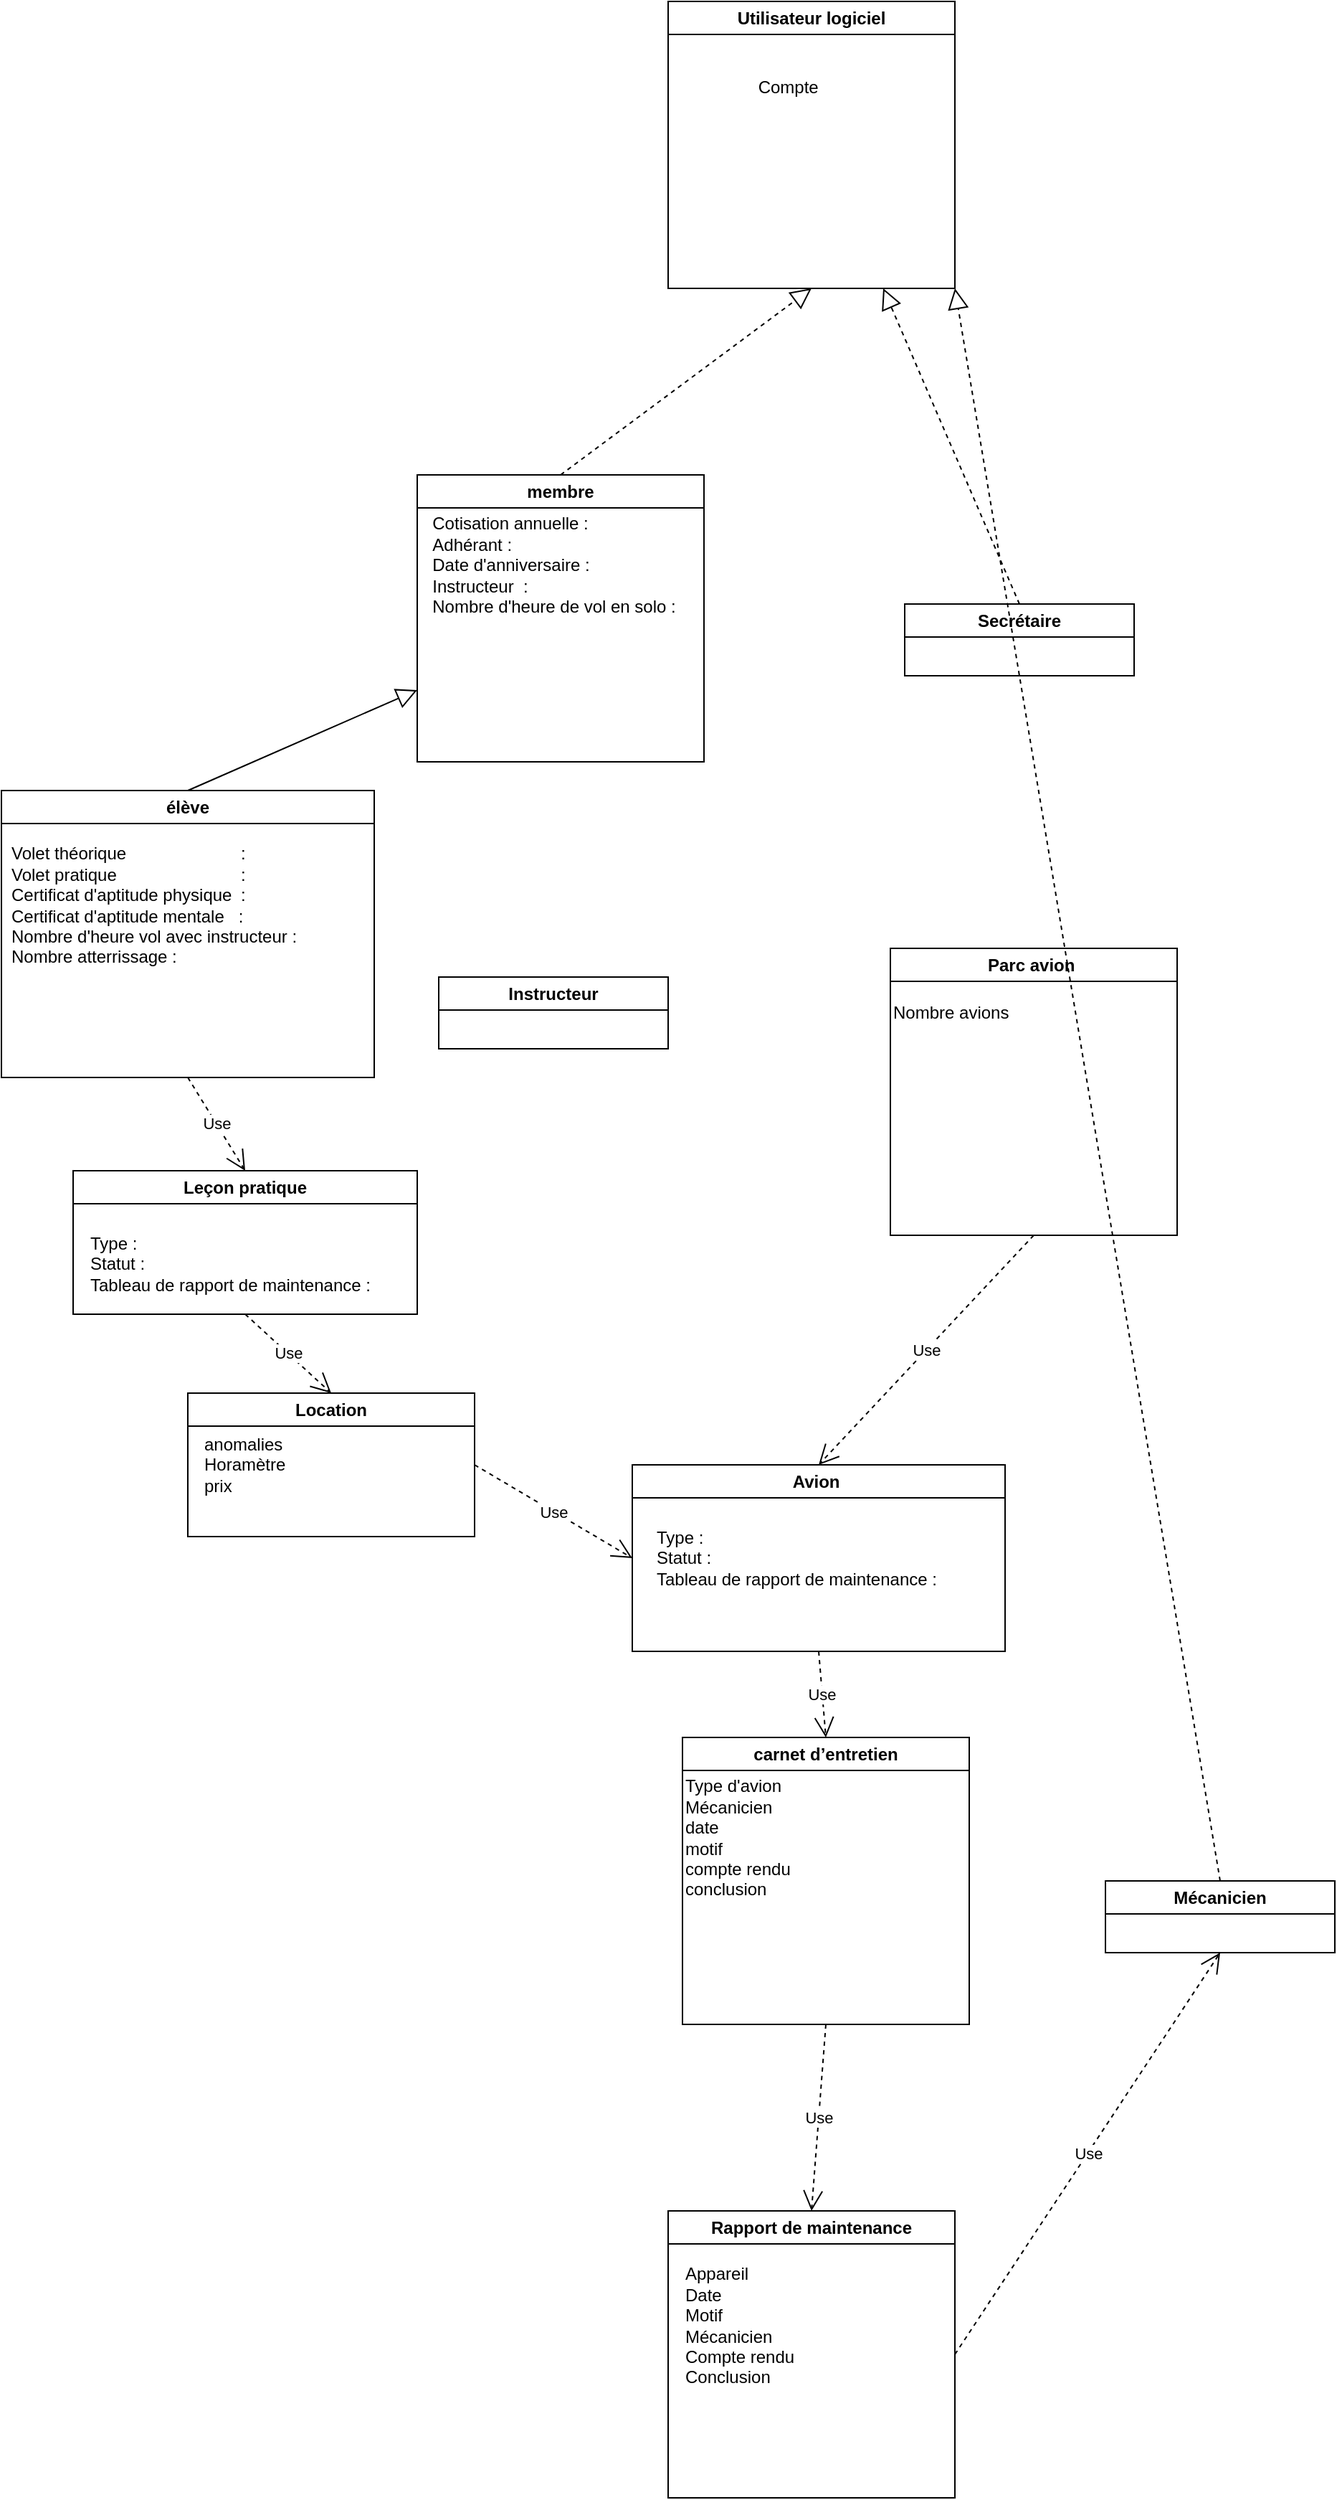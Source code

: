 <mxfile>
    <diagram name="Page-1" id="gfVjld5SYD9K90GSMS5p">
        <mxGraphModel dx="921" dy="1909" grid="1" gridSize="10" guides="1" tooltips="1" connect="1" arrows="1" fold="1" page="1" pageScale="1" pageWidth="827" pageHeight="1169" math="0" shadow="0">
            <root>
                <mxCell id="0"/>
                <mxCell id="1" parent="0"/>
                <mxCell id="J5q2wIvUIW0NHQkZI1R1-1" value="membre" style="swimlane;whiteSpace=wrap;html=1;" parent="1" vertex="1">
                    <mxGeometry x="340" width="200" height="200" as="geometry"/>
                </mxCell>
                <mxCell id="J5q2wIvUIW0NHQkZI1R1-2" value="&lt;div style=&quot;text-align: left;&quot;&gt;&lt;span style=&quot;background-color: initial;&quot;&gt;Cotisation annuelle &lt;span style=&quot;&quot;&gt;&#9;&lt;/span&gt;:&lt;/span&gt;&lt;/div&gt;&lt;div style=&quot;text-align: left;&quot;&gt;&lt;span style=&quot;background-color: initial;&quot;&gt;Adhérant&lt;span style=&quot;&quot;&gt;&#9;&lt;/span&gt;&lt;span style=&quot;&quot;&gt;&#9;&lt;/span&gt;&lt;span style=&quot;&quot;&gt;&#9;&lt;span style=&quot;&quot;&gt;&#9;&lt;/span&gt;&lt;/span&gt;:&lt;/span&gt;&lt;/div&gt;&lt;div style=&quot;text-align: left;&quot;&gt;&lt;span style=&quot;background-color: initial;&quot;&gt;Date d'anniversaire &lt;span style=&quot;&quot;&gt;&#9;&lt;/span&gt;:&lt;/span&gt;&lt;/div&gt;&lt;div style=&quot;text-align: left;&quot;&gt;&lt;span style=&quot;background-color: initial;&quot;&gt;Instructeur&amp;nbsp;&lt;span style=&quot;&quot;&gt;&#9;&lt;/span&gt;&lt;span style=&quot;&quot;&gt;&#9;&lt;span style=&quot;&quot;&gt;&#9;&lt;/span&gt;&lt;/span&gt;:&lt;/span&gt;&lt;/div&gt;&lt;div style=&quot;text-align: left;&quot;&gt;&lt;div&gt;Nombre d'heure de vol en solo :&lt;/div&gt;&lt;div&gt;&lt;span style=&quot;background-color: initial;&quot;&gt;&lt;br&gt;&lt;/span&gt;&lt;/div&gt;&lt;/div&gt;" style="text;html=1;align=center;verticalAlign=middle;resizable=0;points=[];autosize=1;strokeColor=none;fillColor=none;" parent="J5q2wIvUIW0NHQkZI1R1-1" vertex="1">
                    <mxGeometry y="20" width="190" height="100" as="geometry"/>
                </mxCell>
                <mxCell id="J5q2wIvUIW0NHQkZI1R1-3" value="élève" style="swimlane;whiteSpace=wrap;html=1;" parent="1" vertex="1">
                    <mxGeometry x="50" y="220" width="260" height="200" as="geometry"/>
                </mxCell>
                <mxCell id="J5q2wIvUIW0NHQkZI1R1-4" value="Volet théorique &lt;span style=&quot;white-space: pre;&quot;&gt;&#9;&lt;/span&gt;&lt;span style=&quot;white-space: pre;&quot;&gt;&#9;&lt;span style=&quot;white-space: pre;&quot;&gt;&#9;&lt;/span&gt;&lt;/span&gt;:&lt;br&gt;&lt;div style=&quot;&quot;&gt;&lt;span style=&quot;background-color: initial;&quot;&gt;Volet pratique&amp;nbsp; &amp;nbsp;&lt;span style=&quot;white-space: pre;&quot;&gt;&#9;&lt;/span&gt;&lt;span style=&quot;white-space: pre;&quot;&gt;&#9;&lt;/span&gt;&lt;span style=&quot;white-space: pre;&quot;&gt;&#9;&lt;/span&gt;:&lt;/span&gt;&lt;/div&gt;&lt;div style=&quot;&quot;&gt;&lt;span style=&quot;background-color: initial;&quot;&gt;Certificat d'aptitude physique &lt;span style=&quot;white-space: pre;&quot;&gt;&#9;&lt;/span&gt;:&amp;nbsp;&lt;/span&gt;&lt;/div&gt;Certificat d'aptitude mentale&amp;nbsp; &amp;nbsp;:&lt;div style=&quot;&quot;&gt;&lt;span style=&quot;background-color: initial;&quot;&gt;Nombre d'heure vol avec instructeur :&amp;nbsp;&lt;/span&gt;&lt;/div&gt;&lt;div style=&quot;&quot;&gt;&lt;span style=&quot;background-color: initial;&quot;&gt;Nombre atterrissage&amp;nbsp;:&amp;nbsp;&lt;/span&gt;&lt;br&gt;&lt;/div&gt;" style="text;html=1;align=left;verticalAlign=middle;resizable=0;points=[];autosize=1;strokeColor=none;fillColor=none;" parent="J5q2wIvUIW0NHQkZI1R1-3" vertex="1">
                    <mxGeometry x="5" y="30" width="230" height="100" as="geometry"/>
                </mxCell>
                <mxCell id="J5q2wIvUIW0NHQkZI1R1-6" value="" style="endArrow=block;html=1;rounded=0;exitX=0.5;exitY=0;exitDx=0;exitDy=0;entryX=0;entryY=0.75;entryDx=0;entryDy=0;endFill=0;endSize=12;" parent="1" source="J5q2wIvUIW0NHQkZI1R1-3" target="J5q2wIvUIW0NHQkZI1R1-1" edge="1">
                    <mxGeometry width="50" height="50" relative="1" as="geometry">
                        <mxPoint x="390" y="240" as="sourcePoint"/>
                        <mxPoint x="440" y="190" as="targetPoint"/>
                    </mxGeometry>
                </mxCell>
                <mxCell id="J5q2wIvUIW0NHQkZI1R1-9" value="Parc avion&amp;nbsp;" style="swimlane;whiteSpace=wrap;html=1;" parent="1" vertex="1">
                    <mxGeometry x="670" y="330" width="200" height="200" as="geometry"/>
                </mxCell>
                <mxCell id="J5q2wIvUIW0NHQkZI1R1-10" value="Nombre avions" style="text;html=1;align=left;verticalAlign=middle;resizable=0;points=[];autosize=1;strokeColor=none;fillColor=none;" parent="J5q2wIvUIW0NHQkZI1R1-9" vertex="1">
                    <mxGeometry y="30" width="100" height="30" as="geometry"/>
                </mxCell>
                <mxCell id="J5q2wIvUIW0NHQkZI1R1-11" value="Avion&amp;nbsp;" style="swimlane;whiteSpace=wrap;html=1;" parent="1" vertex="1">
                    <mxGeometry x="490" y="690" width="260" height="130" as="geometry"/>
                </mxCell>
                <mxCell id="J5q2wIvUIW0NHQkZI1R1-12" value="&lt;div style=&quot;&quot;&gt;&lt;span style=&quot;background-color: initial;&quot;&gt;Type :&lt;/span&gt;&lt;/div&gt;&lt;div style=&quot;&quot;&gt;&lt;span style=&quot;background-color: initial;&quot;&gt;Statut :&lt;/span&gt;&lt;/div&gt;&lt;div style=&quot;&quot;&gt;&lt;span style=&quot;background-color: initial;&quot;&gt;Tableau de rapport de maintenance :&lt;/span&gt;&lt;/div&gt;" style="text;html=1;align=left;verticalAlign=middle;resizable=0;points=[];autosize=1;strokeColor=none;fillColor=none;" parent="J5q2wIvUIW0NHQkZI1R1-11" vertex="1">
                    <mxGeometry x="15" y="35" width="220" height="60" as="geometry"/>
                </mxCell>
                <mxCell id="J5q2wIvUIW0NHQkZI1R1-14" value="&lt;div&gt;carnet&amp;nbsp;&lt;span style=&quot;background-color: initial;&quot;&gt;d’entretien&lt;/span&gt;&lt;/div&gt;" style="swimlane;whiteSpace=wrap;html=1;" parent="1" vertex="1">
                    <mxGeometry x="525" y="880" width="200" height="200" as="geometry"/>
                </mxCell>
                <mxCell id="J5q2wIvUIW0NHQkZI1R1-15" value="Type d'avion&lt;br&gt;Mécanicien&amp;nbsp;&lt;br&gt;date&lt;br&gt;motif&lt;br&gt;compte rendu&lt;br&gt;conclusion" style="text;html=1;align=left;verticalAlign=middle;resizable=0;points=[];autosize=1;strokeColor=none;fillColor=none;" parent="J5q2wIvUIW0NHQkZI1R1-14" vertex="1">
                    <mxGeometry y="20" width="100" height="100" as="geometry"/>
                </mxCell>
                <mxCell id="J5q2wIvUIW0NHQkZI1R1-16" value="Location" style="swimlane;whiteSpace=wrap;html=1;" parent="1" vertex="1">
                    <mxGeometry x="180" y="640" width="200" height="100" as="geometry"/>
                </mxCell>
                <mxCell id="J5q2wIvUIW0NHQkZI1R1-17" value="&lt;div style=&quot;text-align: left;&quot;&gt;&lt;span style=&quot;background-color: initial;&quot;&gt;anomalies&amp;nbsp;&lt;/span&gt;&lt;/div&gt;&lt;div style=&quot;text-align: left;&quot;&gt;&lt;span style=&quot;background-color: initial;&quot;&gt;Horamètre&lt;/span&gt;&lt;/div&gt;&lt;div style=&quot;text-align: left;&quot;&gt;&lt;span style=&quot;background-color: initial;&quot;&gt;prix&lt;/span&gt;&lt;/div&gt;" style="text;html=1;align=center;verticalAlign=middle;resizable=0;points=[];autosize=1;strokeColor=none;fillColor=none;" parent="J5q2wIvUIW0NHQkZI1R1-16" vertex="1">
                    <mxGeometry y="20" width="80" height="60" as="geometry"/>
                </mxCell>
                <mxCell id="J5q2wIvUIW0NHQkZI1R1-18" value="Utilisateur logiciel" style="swimlane;whiteSpace=wrap;html=1;" parent="1" vertex="1">
                    <mxGeometry x="515" y="-330" width="200" height="200" as="geometry"/>
                </mxCell>
                <mxCell id="J5q2wIvUIW0NHQkZI1R1-19" value="Compte&amp;nbsp;" style="text;html=1;align=center;verticalAlign=middle;resizable=0;points=[];autosize=1;strokeColor=none;fillColor=none;" parent="J5q2wIvUIW0NHQkZI1R1-18" vertex="1">
                    <mxGeometry x="50" y="45" width="70" height="30" as="geometry"/>
                </mxCell>
                <mxCell id="J5q2wIvUIW0NHQkZI1R1-21" value="Mécanicien" style="swimlane;whiteSpace=wrap;html=1;" parent="1" vertex="1">
                    <mxGeometry x="820" y="980" width="160" height="50" as="geometry"/>
                </mxCell>
                <mxCell id="12" value="Rapport de maintenance" style="swimlane;whiteSpace=wrap;html=1;" vertex="1" parent="1">
                    <mxGeometry x="515" y="1210" width="200" height="200" as="geometry"/>
                </mxCell>
                <mxCell id="13" value="Appareil&lt;br&gt;Date&lt;br&gt;&lt;div style=&quot;&quot;&gt;&lt;span style=&quot;background-color: initial;&quot;&gt;Motif&lt;/span&gt;&lt;/div&gt;&lt;div style=&quot;&quot;&gt;&lt;span style=&quot;background-color: initial;&quot;&gt;Mécanicien&lt;/span&gt;&lt;br&gt;&lt;/div&gt;&lt;div style=&quot;&quot;&gt;&lt;span style=&quot;background-color: initial;&quot;&gt;Compte rendu&lt;/span&gt;&lt;/div&gt;&lt;div style=&quot;&quot;&gt;&lt;span style=&quot;background-color: initial;&quot;&gt;Conclusion&lt;/span&gt;&lt;/div&gt;" style="text;html=1;align=left;verticalAlign=middle;resizable=0;points=[];autosize=1;strokeColor=none;fillColor=none;" vertex="1" parent="12">
                    <mxGeometry x="10" y="30" width="100" height="100" as="geometry"/>
                </mxCell>
                <mxCell id="14" value="Secrétaire" style="swimlane;whiteSpace=wrap;html=1;" vertex="1" parent="1">
                    <mxGeometry x="680" y="90" width="160" height="50" as="geometry"/>
                </mxCell>
                <mxCell id="16" value="Instructeur" style="swimlane;whiteSpace=wrap;html=1;" vertex="1" parent="1">
                    <mxGeometry x="355" y="350" width="160" height="50" as="geometry"/>
                </mxCell>
                <mxCell id="18" value="Leçon pratique" style="swimlane;whiteSpace=wrap;html=1;" vertex="1" parent="1">
                    <mxGeometry x="100" y="485" width="240" height="100" as="geometry"/>
                </mxCell>
                <mxCell id="19" value="&lt;div style=&quot;&quot;&gt;&lt;span style=&quot;background-color: initial;&quot;&gt;Type :&lt;/span&gt;&lt;/div&gt;&lt;div style=&quot;&quot;&gt;&lt;span style=&quot;background-color: initial;&quot;&gt;Statut :&lt;/span&gt;&lt;/div&gt;&lt;div style=&quot;&quot;&gt;&lt;span style=&quot;background-color: initial;&quot;&gt;Tableau de rapport de maintenance :&lt;/span&gt;&lt;/div&gt;" style="text;html=1;align=left;verticalAlign=middle;resizable=0;points=[];autosize=1;strokeColor=none;fillColor=none;" vertex="1" parent="18">
                    <mxGeometry x="10" y="35" width="220" height="60" as="geometry"/>
                </mxCell>
                <mxCell id="26" value="Use" style="endArrow=open;endSize=12;dashed=1;html=1;strokeWidth=1;targetPerimeterSpacing=0;exitX=0.5;exitY=1;exitDx=0;exitDy=0;entryX=0.5;entryY=0;entryDx=0;entryDy=0;" edge="1" parent="1" source="J5q2wIvUIW0NHQkZI1R1-14" target="12">
                    <mxGeometry width="160" relative="1" as="geometry">
                        <mxPoint x="315" y="1260" as="sourcePoint"/>
                        <mxPoint x="475" y="1260" as="targetPoint"/>
                    </mxGeometry>
                </mxCell>
                <mxCell id="28" value="Use" style="endArrow=open;endSize=12;dashed=1;html=1;strokeWidth=1;targetPerimeterSpacing=0;entryX=0;entryY=0.5;entryDx=0;entryDy=0;exitX=1;exitY=0.5;exitDx=0;exitDy=0;" edge="1" parent="1" source="J5q2wIvUIW0NHQkZI1R1-16" target="J5q2wIvUIW0NHQkZI1R1-11">
                    <mxGeometry width="160" relative="1" as="geometry">
                        <mxPoint x="330" y="550" as="sourcePoint"/>
                        <mxPoint x="450" y="770" as="targetPoint"/>
                    </mxGeometry>
                </mxCell>
                <mxCell id="31" value="Use" style="endArrow=open;endSize=12;dashed=1;html=1;strokeWidth=1;targetPerimeterSpacing=0;exitX=0.5;exitY=1;exitDx=0;exitDy=0;entryX=0.5;entryY=0;entryDx=0;entryDy=0;" edge="1" parent="1" source="18" target="J5q2wIvUIW0NHQkZI1R1-16">
                    <mxGeometry width="160" relative="1" as="geometry">
                        <mxPoint x="330" y="550" as="sourcePoint"/>
                        <mxPoint x="490" y="550" as="targetPoint"/>
                    </mxGeometry>
                </mxCell>
                <mxCell id="32" value="Use" style="endArrow=open;endSize=12;dashed=1;html=1;strokeWidth=1;targetPerimeterSpacing=0;exitX=0.5;exitY=1;exitDx=0;exitDy=0;entryX=0.5;entryY=0;entryDx=0;entryDy=0;" edge="1" parent="1" source="J5q2wIvUIW0NHQkZI1R1-3" target="18">
                    <mxGeometry width="160" relative="1" as="geometry">
                        <mxPoint x="330" y="550" as="sourcePoint"/>
                        <mxPoint x="490" y="550" as="targetPoint"/>
                    </mxGeometry>
                </mxCell>
                <mxCell id="33" value="Use" style="endArrow=open;endSize=12;dashed=1;html=1;strokeWidth=1;targetPerimeterSpacing=0;exitX=0.5;exitY=1;exitDx=0;exitDy=0;entryX=0.5;entryY=0;entryDx=0;entryDy=0;" edge="1" parent="1" source="J5q2wIvUIW0NHQkZI1R1-9" target="J5q2wIvUIW0NHQkZI1R1-11">
                    <mxGeometry width="160" relative="1" as="geometry">
                        <mxPoint x="540" y="520" as="sourcePoint"/>
                        <mxPoint x="700" y="520" as="targetPoint"/>
                    </mxGeometry>
                </mxCell>
                <mxCell id="35" value="Use" style="endArrow=open;endSize=12;dashed=1;html=1;strokeWidth=1;targetPerimeterSpacing=0;exitX=0.5;exitY=1;exitDx=0;exitDy=0;entryX=0.5;entryY=0;entryDx=0;entryDy=0;" edge="1" parent="1" source="J5q2wIvUIW0NHQkZI1R1-11" target="J5q2wIvUIW0NHQkZI1R1-14">
                    <mxGeometry width="160" relative="1" as="geometry">
                        <mxPoint x="520" y="1030" as="sourcePoint"/>
                        <mxPoint x="680" y="1030" as="targetPoint"/>
                    </mxGeometry>
                </mxCell>
                <mxCell id="38" value="Use" style="endArrow=open;endSize=12;dashed=1;html=1;entryX=0.5;entryY=1;entryDx=0;entryDy=0;exitX=1;exitY=0.5;exitDx=0;exitDy=0;" edge="1" parent="1" source="12" target="J5q2wIvUIW0NHQkZI1R1-21">
                    <mxGeometry width="160" relative="1" as="geometry">
                        <mxPoint x="690" y="1160" as="sourcePoint"/>
                        <mxPoint x="850" y="1160" as="targetPoint"/>
                    </mxGeometry>
                </mxCell>
                <mxCell id="40" value="" style="endArrow=block;dashed=1;endFill=0;endSize=12;html=1;strokeWidth=1;targetPerimeterSpacing=0;exitX=0.5;exitY=0;exitDx=0;exitDy=0;entryX=0.5;entryY=1;entryDx=0;entryDy=0;" edge="1" parent="1" source="J5q2wIvUIW0NHQkZI1R1-1" target="J5q2wIvUIW0NHQkZI1R1-18">
                    <mxGeometry width="160" relative="1" as="geometry">
                        <mxPoint x="450" y="-60" as="sourcePoint"/>
                        <mxPoint x="610" y="-120" as="targetPoint"/>
                    </mxGeometry>
                </mxCell>
                <mxCell id="41" value="" style="endArrow=block;dashed=1;endFill=0;endSize=12;html=1;strokeWidth=1;targetPerimeterSpacing=0;exitX=0.5;exitY=0;exitDx=0;exitDy=0;entryX=0.75;entryY=1;entryDx=0;entryDy=0;" edge="1" parent="1" source="14" target="J5q2wIvUIW0NHQkZI1R1-18">
                    <mxGeometry width="160" relative="1" as="geometry">
                        <mxPoint x="710" y="20" as="sourcePoint"/>
                        <mxPoint x="760" y="-60" as="targetPoint"/>
                    </mxGeometry>
                </mxCell>
                <mxCell id="43" value="" style="endArrow=block;dashed=1;endFill=0;endSize=12;html=1;strokeWidth=1;targetPerimeterSpacing=0;exitX=0.5;exitY=0;exitDx=0;exitDy=0;entryX=1;entryY=1;entryDx=0;entryDy=0;" edge="1" parent="1" source="J5q2wIvUIW0NHQkZI1R1-21" target="J5q2wIvUIW0NHQkZI1R1-18">
                    <mxGeometry width="160" relative="1" as="geometry">
                        <mxPoint x="890" y="920" as="sourcePoint"/>
                        <mxPoint x="640" y="-120" as="targetPoint"/>
                    </mxGeometry>
                </mxCell>
            </root>
        </mxGraphModel>
    </diagram>
</mxfile>
